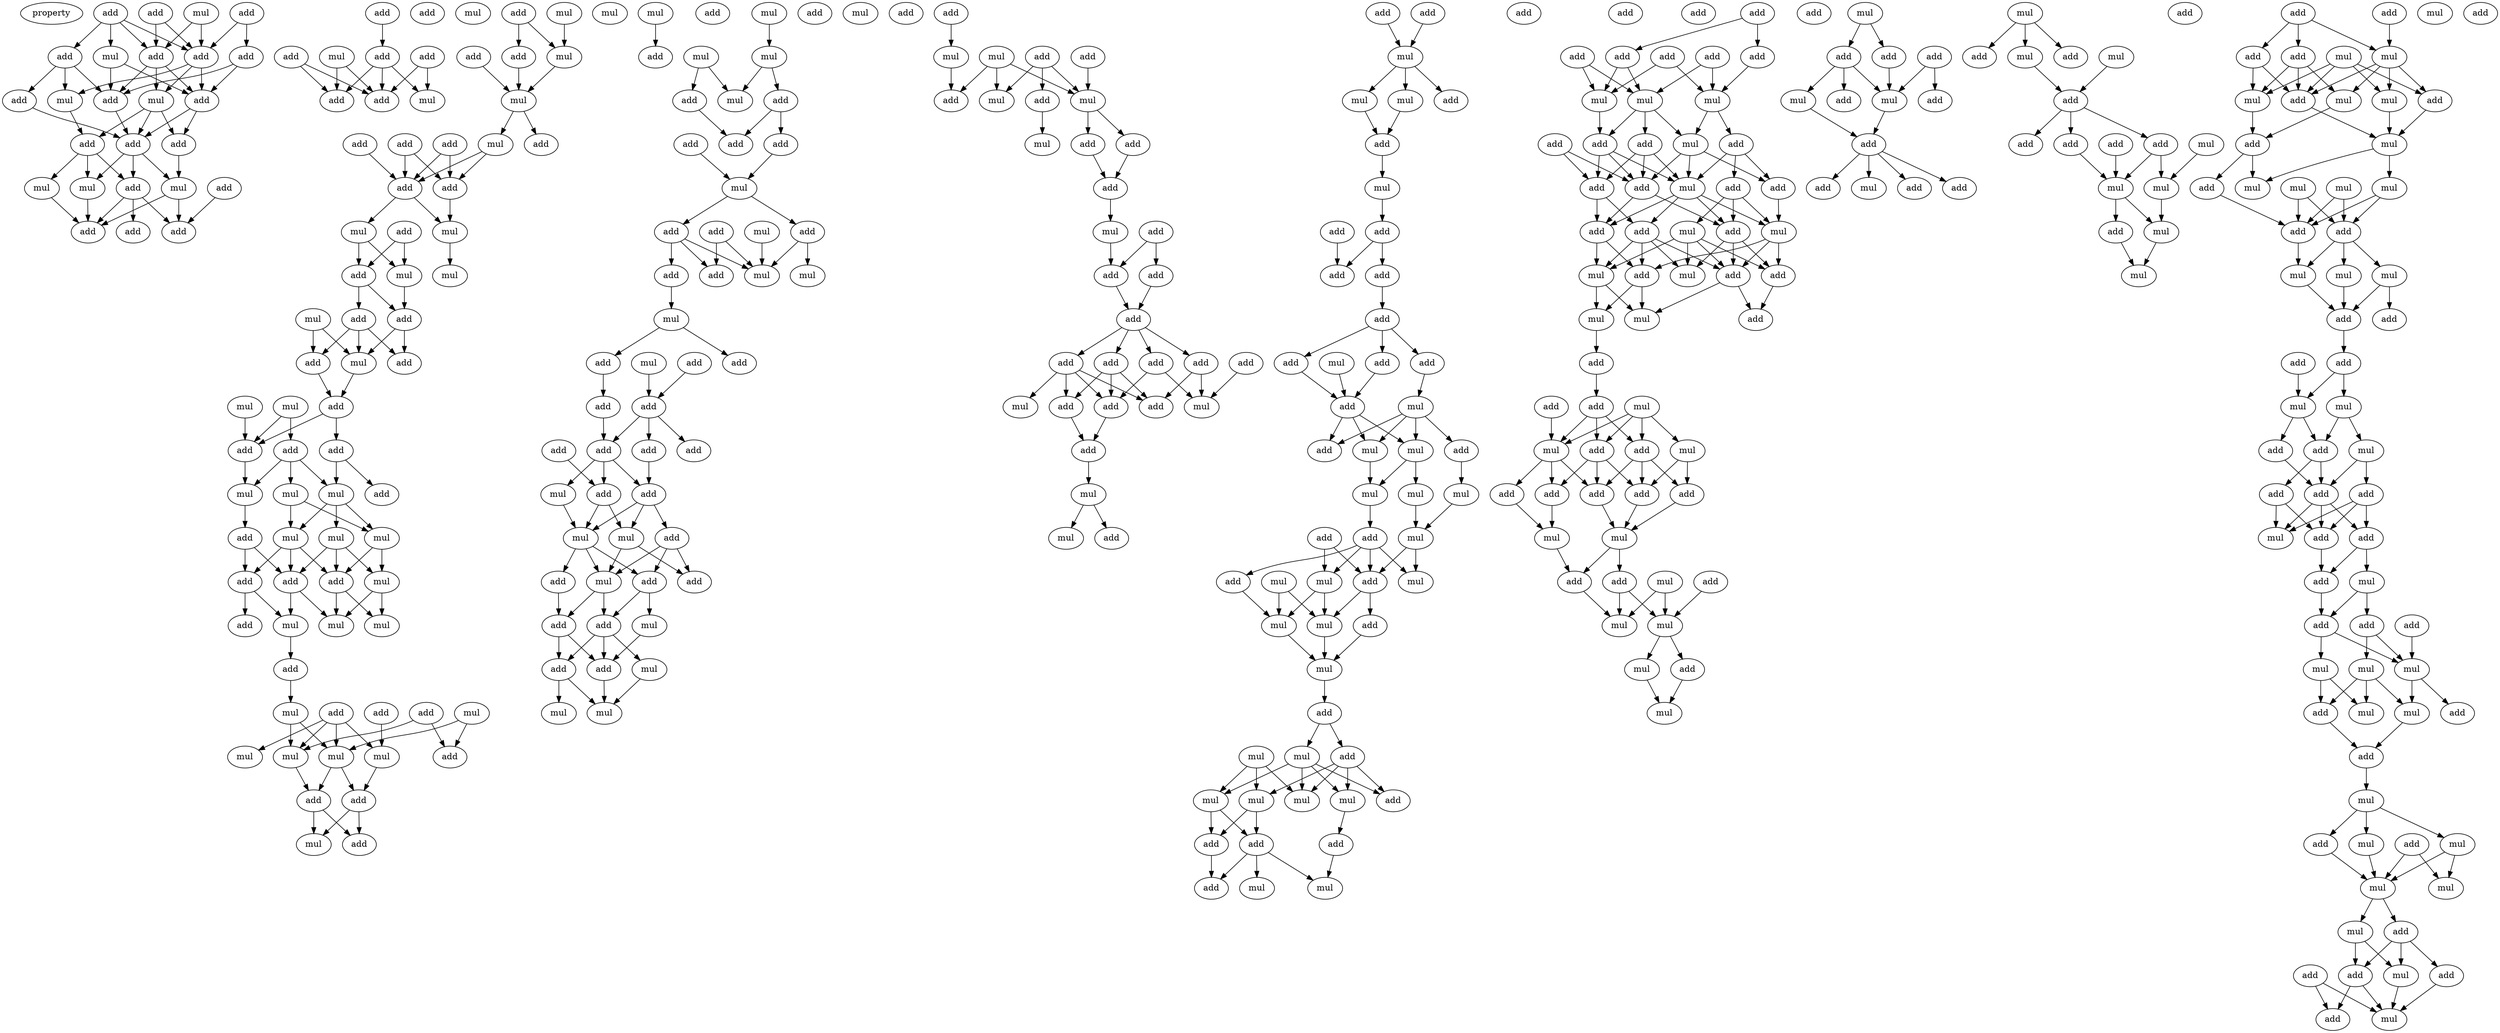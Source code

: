 digraph {
    node [fontcolor=black]
    property [mul=2,lf=1.3]
    0 [ label = mul ];
    1 [ label = add ];
    2 [ label = add ];
    3 [ label = add ];
    4 [ label = add ];
    5 [ label = add ];
    6 [ label = add ];
    7 [ label = add ];
    8 [ label = mul ];
    9 [ label = mul ];
    10 [ label = mul ];
    11 [ label = add ];
    12 [ label = add ];
    13 [ label = add ];
    14 [ label = add ];
    15 [ label = add ];
    16 [ label = add ];
    17 [ label = add ];
    18 [ label = mul ];
    19 [ label = add ];
    20 [ label = mul ];
    21 [ label = mul ];
    22 [ label = add ];
    23 [ label = add ];
    24 [ label = add ];
    25 [ label = add ];
    26 [ label = add ];
    27 [ label = add ];
    28 [ label = mul ];
    29 [ label = add ];
    30 [ label = add ];
    31 [ label = add ];
    32 [ label = add ];
    33 [ label = mul ];
    34 [ label = mul ];
    35 [ label = add ];
    36 [ label = mul ];
    37 [ label = mul ];
    38 [ label = add ];
    39 [ label = add ];
    40 [ label = mul ];
    41 [ label = mul ];
    42 [ label = mul ];
    43 [ label = add ];
    44 [ label = add ];
    45 [ label = add ];
    46 [ label = add ];
    47 [ label = add ];
    48 [ label = add ];
    49 [ label = mul ];
    50 [ label = mul ];
    51 [ label = add ];
    52 [ label = add ];
    53 [ label = mul ];
    54 [ label = mul ];
    55 [ label = mul ];
    56 [ label = add ];
    57 [ label = add ];
    58 [ label = add ];
    59 [ label = mul ];
    60 [ label = add ];
    61 [ label = mul ];
    62 [ label = add ];
    63 [ label = mul ];
    64 [ label = add ];
    65 [ label = add ];
    66 [ label = add ];
    67 [ label = mul ];
    68 [ label = mul ];
    69 [ label = mul ];
    70 [ label = add ];
    71 [ label = add ];
    72 [ label = mul ];
    73 [ label = mul ];
    74 [ label = mul ];
    75 [ label = add ];
    76 [ label = mul ];
    77 [ label = add ];
    78 [ label = add ];
    79 [ label = mul ];
    80 [ label = add ];
    81 [ label = mul ];
    82 [ label = mul ];
    83 [ label = add ];
    84 [ label = add ];
    85 [ label = add ];
    86 [ label = mul ];
    87 [ label = mul ];
    88 [ label = add ];
    89 [ label = mul ];
    90 [ label = mul ];
    91 [ label = mul ];
    92 [ label = add ];
    93 [ label = mul ];
    94 [ label = add ];
    95 [ label = add ];
    96 [ label = add ];
    97 [ label = mul ];
    98 [ label = mul ];
    99 [ label = add ];
    100 [ label = add ];
    101 [ label = mul ];
    102 [ label = mul ];
    103 [ label = mul ];
    104 [ label = add ];
    105 [ label = mul ];
    106 [ label = add ];
    107 [ label = add ];
    108 [ label = add ];
    109 [ label = add ];
    110 [ label = mul ];
    111 [ label = add ];
    112 [ label = mul ];
    113 [ label = mul ];
    114 [ label = add ];
    115 [ label = add ];
    116 [ label = add ];
    117 [ label = add ];
    118 [ label = mul ];
    119 [ label = add ];
    120 [ label = mul ];
    121 [ label = mul ];
    122 [ label = add ];
    123 [ label = mul ];
    124 [ label = add ];
    125 [ label = add ];
    126 [ label = add ];
    127 [ label = add ];
    128 [ label = add ];
    129 [ label = add ];
    130 [ label = add ];
    131 [ label = add ];
    132 [ label = add ];
    133 [ label = add ];
    134 [ label = add ];
    135 [ label = mul ];
    136 [ label = mul ];
    137 [ label = mul ];
    138 [ label = add ];
    139 [ label = add ];
    140 [ label = mul ];
    141 [ label = add ];
    142 [ label = add ];
    143 [ label = add ];
    144 [ label = mul ];
    145 [ label = add ];
    146 [ label = add ];
    147 [ label = add ];
    148 [ label = mul ];
    149 [ label = mul ];
    150 [ label = mul ];
    151 [ label = add ];
    152 [ label = add ];
    153 [ label = mul ];
    154 [ label = mul ];
    155 [ label = add ];
    156 [ label = mul ];
    157 [ label = add ];
    158 [ label = mul ];
    159 [ label = add ];
    160 [ label = add ];
    161 [ label = add ];
    162 [ label = mul ];
    163 [ label = add ];
    164 [ label = add ];
    165 [ label = mul ];
    166 [ label = add ];
    167 [ label = add ];
    168 [ label = add ];
    169 [ label = add ];
    170 [ label = add ];
    171 [ label = add ];
    172 [ label = add ];
    173 [ label = add ];
    174 [ label = add ];
    175 [ label = add ];
    176 [ label = mul ];
    177 [ label = add ];
    178 [ label = mul ];
    179 [ label = add ];
    180 [ label = mul ];
    181 [ label = add ];
    182 [ label = mul ];
    183 [ label = add ];
    184 [ label = add ];
    185 [ label = mul ];
    186 [ label = mul ];
    187 [ label = mul ];
    188 [ label = add ];
    189 [ label = add ];
    190 [ label = mul ];
    191 [ label = add ];
    192 [ label = add ];
    193 [ label = add ];
    194 [ label = add ];
    195 [ label = add ];
    196 [ label = add ];
    197 [ label = add ];
    198 [ label = add ];
    199 [ label = add ];
    200 [ label = mul ];
    201 [ label = add ];
    202 [ label = add ];
    203 [ label = mul ];
    204 [ label = add ];
    205 [ label = mul ];
    206 [ label = add ];
    207 [ label = mul ];
    208 [ label = add ];
    209 [ label = mul ];
    210 [ label = mul ];
    211 [ label = mul ];
    212 [ label = add ];
    213 [ label = mul ];
    214 [ label = add ];
    215 [ label = add ];
    216 [ label = add ];
    217 [ label = mul ];
    218 [ label = mul ];
    219 [ label = mul ];
    220 [ label = mul ];
    221 [ label = add ];
    222 [ label = mul ];
    223 [ label = mul ];
    224 [ label = add ];
    225 [ label = add ];
    226 [ label = mul ];
    227 [ label = mul ];
    228 [ label = mul ];
    229 [ label = mul ];
    230 [ label = add ];
    231 [ label = mul ];
    232 [ label = mul ];
    233 [ label = add ];
    234 [ label = add ];
    235 [ label = add ];
    236 [ label = mul ];
    237 [ label = mul ];
    238 [ label = add ];
    239 [ label = add ];
    240 [ label = add ];
    241 [ label = add ];
    242 [ label = add ];
    243 [ label = add ];
    244 [ label = add ];
    245 [ label = mul ];
    246 [ label = mul ];
    247 [ label = mul ];
    248 [ label = add ];
    249 [ label = add ];
    250 [ label = add ];
    251 [ label = add ];
    252 [ label = mul ];
    253 [ label = mul ];
    254 [ label = add ];
    255 [ label = add ];
    256 [ label = add ];
    257 [ label = add ];
    258 [ label = add ];
    259 [ label = add ];
    260 [ label = mul ];
    261 [ label = mul ];
    262 [ label = add ];
    263 [ label = add ];
    264 [ label = add ];
    265 [ label = mul ];
    266 [ label = mul ];
    267 [ label = add ];
    268 [ label = add ];
    269 [ label = mul ];
    270 [ label = add ];
    271 [ label = mul ];
    272 [ label = add ];
    273 [ label = add ];
    274 [ label = add ];
    275 [ label = mul ];
    276 [ label = mul ];
    277 [ label = add ];
    278 [ label = add ];
    279 [ label = mul ];
    280 [ label = add ];
    281 [ label = add ];
    282 [ label = add ];
    283 [ label = add ];
    284 [ label = add ];
    285 [ label = mul ];
    286 [ label = mul ];
    287 [ label = add ];
    288 [ label = mul ];
    289 [ label = add ];
    290 [ label = add ];
    291 [ label = mul ];
    292 [ label = mul ];
    293 [ label = mul ];
    294 [ label = add ];
    295 [ label = mul ];
    296 [ label = mul ];
    297 [ label = add ];
    298 [ label = add ];
    299 [ label = add ];
    300 [ label = add ];
    301 [ label = add ];
    302 [ label = mul ];
    303 [ label = mul ];
    304 [ label = add ];
    305 [ label = add ];
    306 [ label = mul ];
    307 [ label = add ];
    308 [ label = add ];
    309 [ label = mul ];
    310 [ label = add ];
    311 [ label = mul ];
    312 [ label = mul ];
    313 [ label = add ];
    314 [ label = add ];
    315 [ label = add ];
    316 [ label = add ];
    317 [ label = add ];
    318 [ label = mul ];
    319 [ label = add ];
    320 [ label = add ];
    321 [ label = mul ];
    322 [ label = mul ];
    323 [ label = mul ];
    324 [ label = add ];
    325 [ label = mul ];
    326 [ label = add ];
    327 [ label = add ];
    328 [ label = add ];
    329 [ label = add ];
    330 [ label = mul ];
    331 [ label = mul ];
    332 [ label = add ];
    333 [ label = mul ];
    334 [ label = mul ];
    335 [ label = add ];
    336 [ label = mul ];
    337 [ label = add ];
    338 [ label = mul ];
    339 [ label = mul ];
    340 [ label = mul ];
    341 [ label = add ];
    342 [ label = mul ];
    343 [ label = mul ];
    344 [ label = add ];
    345 [ label = add ];
    346 [ label = mul ];
    347 [ label = mul ];
    348 [ label = mul ];
    349 [ label = add ];
    350 [ label = add ];
    351 [ label = add ];
    352 [ label = add ];
    353 [ label = mul ];
    354 [ label = mul ];
    355 [ label = mul ];
    356 [ label = add ];
    357 [ label = add ];
    358 [ label = add ];
    359 [ label = add ];
    360 [ label = add ];
    361 [ label = mul ];
    362 [ label = add ];
    363 [ label = mul ];
    364 [ label = add ];
    365 [ label = add ];
    366 [ label = mul ];
    367 [ label = add ];
    368 [ label = add ];
    369 [ label = add ];
    370 [ label = mul ];
    371 [ label = mul ];
    372 [ label = mul ];
    373 [ label = mul ];
    374 [ label = add ];
    375 [ label = mul ];
    376 [ label = add ];
    377 [ label = add ];
    378 [ label = mul ];
    379 [ label = add ];
    380 [ label = mul ];
    381 [ label = mul ];
    382 [ label = add ];
    383 [ label = add ];
    384 [ label = mul ];
    385 [ label = mul ];
    386 [ label = mul ];
    387 [ label = add ];
    388 [ label = add ];
    389 [ label = add ];
    390 [ label = add ];
    391 [ label = mul ];
    392 [ label = add ];
    393 [ label = mul ];
    0 -> 4 [ name = 0 ];
    0 -> 6 [ name = 1 ];
    1 -> 4 [ name = 2 ];
    1 -> 6 [ name = 3 ];
    1 -> 7 [ name = 4 ];
    1 -> 8 [ name = 5 ];
    2 -> 4 [ name = 6 ];
    2 -> 6 [ name = 7 ];
    3 -> 4 [ name = 8 ];
    3 -> 5 [ name = 9 ];
    4 -> 9 [ name = 10 ];
    4 -> 10 [ name = 11 ];
    4 -> 13 [ name = 12 ];
    5 -> 11 [ name = 13 ];
    5 -> 13 [ name = 14 ];
    6 -> 10 [ name = 15 ];
    6 -> 11 [ name = 16 ];
    6 -> 13 [ name = 17 ];
    7 -> 9 [ name = 18 ];
    7 -> 11 [ name = 19 ];
    7 -> 12 [ name = 20 ];
    8 -> 11 [ name = 21 ];
    8 -> 13 [ name = 22 ];
    9 -> 15 [ name = 23 ];
    10 -> 14 [ name = 24 ];
    10 -> 15 [ name = 25 ];
    10 -> 16 [ name = 26 ];
    11 -> 16 [ name = 27 ];
    12 -> 16 [ name = 28 ];
    13 -> 14 [ name = 29 ];
    13 -> 16 [ name = 30 ];
    14 -> 18 [ name = 31 ];
    15 -> 19 [ name = 32 ];
    15 -> 20 [ name = 33 ];
    15 -> 21 [ name = 34 ];
    16 -> 18 [ name = 35 ];
    16 -> 19 [ name = 36 ];
    16 -> 20 [ name = 37 ];
    17 -> 23 [ name = 38 ];
    18 -> 23 [ name = 39 ];
    18 -> 24 [ name = 40 ];
    19 -> 22 [ name = 41 ];
    19 -> 23 [ name = 42 ];
    19 -> 24 [ name = 43 ];
    20 -> 24 [ name = 44 ];
    21 -> 24 [ name = 45 ];
    25 -> 29 [ name = 46 ];
    26 -> 32 [ name = 47 ];
    26 -> 33 [ name = 48 ];
    27 -> 31 [ name = 49 ];
    27 -> 32 [ name = 50 ];
    28 -> 31 [ name = 51 ];
    28 -> 32 [ name = 52 ];
    29 -> 31 [ name = 53 ];
    29 -> 32 [ name = 54 ];
    29 -> 33 [ name = 55 ];
    35 -> 39 [ name = 56 ];
    35 -> 40 [ name = 57 ];
    36 -> 40 [ name = 58 ];
    38 -> 41 [ name = 59 ];
    39 -> 41 [ name = 60 ];
    40 -> 41 [ name = 61 ];
    41 -> 42 [ name = 62 ];
    41 -> 43 [ name = 63 ];
    42 -> 47 [ name = 64 ];
    42 -> 48 [ name = 65 ];
    44 -> 47 [ name = 66 ];
    44 -> 48 [ name = 67 ];
    45 -> 47 [ name = 68 ];
    46 -> 47 [ name = 69 ];
    46 -> 48 [ name = 70 ];
    47 -> 49 [ name = 71 ];
    47 -> 50 [ name = 72 ];
    48 -> 50 [ name = 73 ];
    49 -> 52 [ name = 74 ];
    49 -> 54 [ name = 75 ];
    50 -> 53 [ name = 76 ];
    51 -> 52 [ name = 77 ];
    51 -> 54 [ name = 78 ];
    52 -> 56 [ name = 79 ];
    52 -> 57 [ name = 80 ];
    54 -> 57 [ name = 81 ];
    55 -> 58 [ name = 82 ];
    55 -> 59 [ name = 83 ];
    56 -> 58 [ name = 84 ];
    56 -> 59 [ name = 85 ];
    56 -> 60 [ name = 86 ];
    57 -> 59 [ name = 87 ];
    57 -> 60 [ name = 88 ];
    58 -> 62 [ name = 89 ];
    59 -> 62 [ name = 90 ];
    61 -> 64 [ name = 91 ];
    62 -> 64 [ name = 92 ];
    62 -> 66 [ name = 93 ];
    63 -> 64 [ name = 94 ];
    63 -> 65 [ name = 95 ];
    64 -> 69 [ name = 96 ];
    65 -> 67 [ name = 97 ];
    65 -> 68 [ name = 98 ];
    65 -> 69 [ name = 99 ];
    66 -> 67 [ name = 100 ];
    66 -> 70 [ name = 101 ];
    67 -> 72 [ name = 102 ];
    67 -> 73 [ name = 103 ];
    67 -> 74 [ name = 104 ];
    68 -> 72 [ name = 105 ];
    68 -> 73 [ name = 106 ];
    69 -> 71 [ name = 107 ];
    71 -> 75 [ name = 108 ];
    71 -> 77 [ name = 109 ];
    72 -> 76 [ name = 110 ];
    72 -> 78 [ name = 111 ];
    73 -> 75 [ name = 112 ];
    73 -> 77 [ name = 113 ];
    73 -> 78 [ name = 114 ];
    74 -> 76 [ name = 115 ];
    74 -> 77 [ name = 116 ];
    74 -> 78 [ name = 117 ];
    75 -> 80 [ name = 118 ];
    75 -> 82 [ name = 119 ];
    76 -> 79 [ name = 120 ];
    76 -> 81 [ name = 121 ];
    77 -> 81 [ name = 122 ];
    77 -> 82 [ name = 123 ];
    78 -> 79 [ name = 124 ];
    78 -> 81 [ name = 125 ];
    82 -> 83 [ name = 126 ];
    83 -> 86 [ name = 127 ];
    84 -> 89 [ name = 128 ];
    85 -> 89 [ name = 129 ];
    85 -> 90 [ name = 130 ];
    85 -> 91 [ name = 131 ];
    85 -> 93 [ name = 132 ];
    86 -> 91 [ name = 133 ];
    86 -> 93 [ name = 134 ];
    87 -> 91 [ name = 135 ];
    87 -> 92 [ name = 136 ];
    88 -> 92 [ name = 137 ];
    88 -> 93 [ name = 138 ];
    89 -> 95 [ name = 139 ];
    91 -> 94 [ name = 140 ];
    91 -> 95 [ name = 141 ];
    93 -> 94 [ name = 142 ];
    94 -> 96 [ name = 143 ];
    94 -> 97 [ name = 144 ];
    95 -> 96 [ name = 145 ];
    95 -> 97 [ name = 146 ];
    98 -> 99 [ name = 147 ];
    101 -> 102 [ name = 148 ];
    102 -> 105 [ name = 149 ];
    102 -> 106 [ name = 150 ];
    103 -> 105 [ name = 151 ];
    103 -> 107 [ name = 152 ];
    106 -> 108 [ name = 153 ];
    106 -> 111 [ name = 154 ];
    107 -> 111 [ name = 155 ];
    108 -> 112 [ name = 156 ];
    109 -> 112 [ name = 157 ];
    112 -> 114 [ name = 158 ];
    112 -> 116 [ name = 159 ];
    113 -> 120 [ name = 160 ];
    114 -> 117 [ name = 161 ];
    114 -> 119 [ name = 162 ];
    114 -> 120 [ name = 163 ];
    115 -> 119 [ name = 164 ];
    115 -> 120 [ name = 165 ];
    116 -> 118 [ name = 166 ];
    116 -> 120 [ name = 167 ];
    117 -> 121 [ name = 168 ];
    121 -> 124 [ name = 169 ];
    121 -> 126 [ name = 170 ];
    123 -> 128 [ name = 171 ];
    124 -> 127 [ name = 172 ];
    125 -> 128 [ name = 173 ];
    127 -> 131 [ name = 174 ];
    128 -> 130 [ name = 175 ];
    128 -> 131 [ name = 176 ];
    128 -> 132 [ name = 177 ];
    129 -> 134 [ name = 178 ];
    131 -> 133 [ name = 179 ];
    131 -> 134 [ name = 180 ];
    131 -> 135 [ name = 181 ];
    132 -> 133 [ name = 182 ];
    133 -> 136 [ name = 183 ];
    133 -> 137 [ name = 184 ];
    133 -> 138 [ name = 185 ];
    134 -> 136 [ name = 186 ];
    134 -> 137 [ name = 187 ];
    135 -> 136 [ name = 188 ];
    136 -> 140 [ name = 189 ];
    136 -> 141 [ name = 190 ];
    136 -> 142 [ name = 191 ];
    137 -> 139 [ name = 192 ];
    137 -> 140 [ name = 193 ];
    138 -> 139 [ name = 194 ];
    138 -> 140 [ name = 195 ];
    138 -> 142 [ name = 196 ];
    140 -> 143 [ name = 197 ];
    140 -> 145 [ name = 198 ];
    141 -> 143 [ name = 199 ];
    142 -> 144 [ name = 200 ];
    142 -> 145 [ name = 201 ];
    143 -> 146 [ name = 202 ];
    143 -> 147 [ name = 203 ];
    144 -> 146 [ name = 204 ];
    145 -> 146 [ name = 205 ];
    145 -> 147 [ name = 206 ];
    145 -> 148 [ name = 207 ];
    146 -> 150 [ name = 208 ];
    147 -> 149 [ name = 209 ];
    147 -> 150 [ name = 210 ];
    148 -> 150 [ name = 211 ];
    151 -> 154 [ name = 212 ];
    152 -> 156 [ name = 213 ];
    152 -> 157 [ name = 214 ];
    152 -> 158 [ name = 215 ];
    153 -> 156 [ name = 216 ];
    153 -> 158 [ name = 217 ];
    153 -> 159 [ name = 218 ];
    154 -> 159 [ name = 219 ];
    155 -> 158 [ name = 220 ];
    157 -> 162 [ name = 221 ];
    158 -> 160 [ name = 222 ];
    158 -> 161 [ name = 223 ];
    160 -> 163 [ name = 224 ];
    161 -> 163 [ name = 225 ];
    163 -> 165 [ name = 226 ];
    164 -> 166 [ name = 227 ];
    164 -> 167 [ name = 228 ];
    165 -> 166 [ name = 229 ];
    166 -> 168 [ name = 230 ];
    167 -> 168 [ name = 231 ];
    168 -> 169 [ name = 232 ];
    168 -> 170 [ name = 233 ];
    168 -> 171 [ name = 234 ];
    168 -> 173 [ name = 235 ];
    169 -> 174 [ name = 236 ];
    169 -> 176 [ name = 237 ];
    170 -> 174 [ name = 238 ];
    170 -> 175 [ name = 239 ];
    170 -> 177 [ name = 240 ];
    171 -> 175 [ name = 241 ];
    171 -> 176 [ name = 242 ];
    172 -> 176 [ name = 243 ];
    173 -> 174 [ name = 244 ];
    173 -> 175 [ name = 245 ];
    173 -> 177 [ name = 246 ];
    173 -> 178 [ name = 247 ];
    174 -> 179 [ name = 248 ];
    177 -> 179 [ name = 249 ];
    179 -> 180 [ name = 250 ];
    180 -> 182 [ name = 251 ];
    180 -> 183 [ name = 252 ];
    181 -> 185 [ name = 253 ];
    184 -> 185 [ name = 254 ];
    185 -> 186 [ name = 255 ];
    185 -> 187 [ name = 256 ];
    185 -> 188 [ name = 257 ];
    186 -> 189 [ name = 258 ];
    187 -> 189 [ name = 259 ];
    189 -> 190 [ name = 260 ];
    190 -> 191 [ name = 261 ];
    191 -> 194 [ name = 262 ];
    191 -> 195 [ name = 263 ];
    193 -> 194 [ name = 264 ];
    195 -> 197 [ name = 265 ];
    197 -> 198 [ name = 266 ];
    197 -> 199 [ name = 267 ];
    197 -> 201 [ name = 268 ];
    198 -> 203 [ name = 269 ];
    199 -> 202 [ name = 270 ];
    200 -> 202 [ name = 271 ];
    201 -> 202 [ name = 272 ];
    202 -> 205 [ name = 273 ];
    202 -> 206 [ name = 274 ];
    202 -> 207 [ name = 275 ];
    203 -> 205 [ name = 276 ];
    203 -> 206 [ name = 277 ];
    203 -> 207 [ name = 278 ];
    203 -> 208 [ name = 279 ];
    205 -> 209 [ name = 280 ];
    205 -> 210 [ name = 281 ];
    207 -> 209 [ name = 282 ];
    208 -> 211 [ name = 283 ];
    209 -> 212 [ name = 284 ];
    210 -> 213 [ name = 285 ];
    211 -> 213 [ name = 286 ];
    212 -> 215 [ name = 287 ];
    212 -> 216 [ name = 288 ];
    212 -> 217 [ name = 289 ];
    212 -> 219 [ name = 290 ];
    213 -> 216 [ name = 291 ];
    213 -> 217 [ name = 292 ];
    214 -> 216 [ name = 293 ];
    214 -> 219 [ name = 294 ];
    215 -> 222 [ name = 295 ];
    216 -> 220 [ name = 296 ];
    216 -> 221 [ name = 297 ];
    218 -> 220 [ name = 298 ];
    218 -> 222 [ name = 299 ];
    219 -> 220 [ name = 300 ];
    219 -> 222 [ name = 301 ];
    220 -> 223 [ name = 302 ];
    221 -> 223 [ name = 303 ];
    222 -> 223 [ name = 304 ];
    223 -> 224 [ name = 305 ];
    224 -> 225 [ name = 306 ];
    224 -> 226 [ name = 307 ];
    225 -> 228 [ name = 308 ];
    225 -> 230 [ name = 309 ];
    225 -> 231 [ name = 310 ];
    225 -> 232 [ name = 311 ];
    226 -> 228 [ name = 312 ];
    226 -> 229 [ name = 313 ];
    226 -> 230 [ name = 314 ];
    226 -> 232 [ name = 315 ];
    227 -> 228 [ name = 316 ];
    227 -> 229 [ name = 317 ];
    227 -> 231 [ name = 318 ];
    229 -> 234 [ name = 319 ];
    229 -> 235 [ name = 320 ];
    231 -> 234 [ name = 321 ];
    231 -> 235 [ name = 322 ];
    232 -> 233 [ name = 323 ];
    233 -> 236 [ name = 324 ];
    234 -> 238 [ name = 325 ];
    235 -> 236 [ name = 326 ];
    235 -> 237 [ name = 327 ];
    235 -> 238 [ name = 328 ];
    239 -> 241 [ name = 329 ];
    239 -> 244 [ name = 330 ];
    240 -> 246 [ name = 331 ];
    240 -> 247 [ name = 332 ];
    241 -> 245 [ name = 333 ];
    242 -> 245 [ name = 334 ];
    242 -> 247 [ name = 335 ];
    243 -> 245 [ name = 336 ];
    243 -> 246 [ name = 337 ];
    244 -> 246 [ name = 338 ];
    244 -> 247 [ name = 339 ];
    245 -> 249 [ name = 340 ];
    245 -> 252 [ name = 341 ];
    246 -> 250 [ name = 342 ];
    247 -> 250 [ name = 343 ];
    247 -> 251 [ name = 344 ];
    247 -> 252 [ name = 345 ];
    248 -> 255 [ name = 346 ];
    248 -> 256 [ name = 347 ];
    249 -> 253 [ name = 348 ];
    249 -> 254 [ name = 349 ];
    249 -> 257 [ name = 350 ];
    250 -> 253 [ name = 351 ];
    250 -> 255 [ name = 352 ];
    250 -> 256 [ name = 353 ];
    251 -> 253 [ name = 354 ];
    251 -> 255 [ name = 355 ];
    251 -> 256 [ name = 356 ];
    252 -> 253 [ name = 357 ];
    252 -> 256 [ name = 358 ];
    252 -> 257 [ name = 359 ];
    253 -> 258 [ name = 360 ];
    253 -> 259 [ name = 361 ];
    253 -> 260 [ name = 362 ];
    253 -> 262 [ name = 363 ];
    254 -> 260 [ name = 364 ];
    254 -> 261 [ name = 365 ];
    254 -> 262 [ name = 366 ];
    255 -> 258 [ name = 367 ];
    255 -> 259 [ name = 368 ];
    256 -> 259 [ name = 369 ];
    256 -> 262 [ name = 370 ];
    257 -> 260 [ name = 371 ];
    258 -> 264 [ name = 372 ];
    258 -> 265 [ name = 373 ];
    258 -> 266 [ name = 374 ];
    258 -> 267 [ name = 375 ];
    259 -> 264 [ name = 376 ];
    259 -> 265 [ name = 377 ];
    260 -> 263 [ name = 378 ];
    260 -> 264 [ name = 379 ];
    260 -> 267 [ name = 380 ];
    261 -> 263 [ name = 381 ];
    261 -> 265 [ name = 382 ];
    261 -> 266 [ name = 383 ];
    261 -> 267 [ name = 384 ];
    262 -> 263 [ name = 385 ];
    262 -> 266 [ name = 386 ];
    262 -> 267 [ name = 387 ];
    263 -> 268 [ name = 388 ];
    264 -> 269 [ name = 389 ];
    264 -> 271 [ name = 390 ];
    265 -> 269 [ name = 391 ];
    265 -> 271 [ name = 392 ];
    267 -> 268 [ name = 393 ];
    267 -> 269 [ name = 394 ];
    271 -> 272 [ name = 395 ];
    272 -> 273 [ name = 396 ];
    273 -> 277 [ name = 397 ];
    273 -> 278 [ name = 398 ];
    273 -> 279 [ name = 399 ];
    274 -> 279 [ name = 400 ];
    275 -> 276 [ name = 401 ];
    275 -> 277 [ name = 402 ];
    275 -> 278 [ name = 403 ];
    275 -> 279 [ name = 404 ];
    276 -> 283 [ name = 405 ];
    276 -> 284 [ name = 406 ];
    277 -> 280 [ name = 407 ];
    277 -> 282 [ name = 408 ];
    277 -> 283 [ name = 409 ];
    278 -> 280 [ name = 410 ];
    278 -> 283 [ name = 411 ];
    278 -> 284 [ name = 412 ];
    279 -> 280 [ name = 413 ];
    279 -> 281 [ name = 414 ];
    279 -> 282 [ name = 415 ];
    280 -> 285 [ name = 416 ];
    281 -> 286 [ name = 417 ];
    282 -> 286 [ name = 418 ];
    283 -> 285 [ name = 419 ];
    284 -> 285 [ name = 420 ];
    285 -> 287 [ name = 421 ];
    285 -> 290 [ name = 422 ];
    286 -> 287 [ name = 423 ];
    287 -> 291 [ name = 424 ];
    288 -> 291 [ name = 425 ];
    288 -> 292 [ name = 426 ];
    289 -> 292 [ name = 427 ];
    290 -> 291 [ name = 428 ];
    290 -> 292 [ name = 429 ];
    292 -> 293 [ name = 430 ];
    292 -> 294 [ name = 431 ];
    293 -> 295 [ name = 432 ];
    294 -> 295 [ name = 433 ];
    296 -> 297 [ name = 434 ];
    296 -> 298 [ name = 435 ];
    297 -> 302 [ name = 436 ];
    298 -> 300 [ name = 437 ];
    298 -> 302 [ name = 438 ];
    298 -> 303 [ name = 439 ];
    299 -> 301 [ name = 440 ];
    299 -> 302 [ name = 441 ];
    302 -> 304 [ name = 442 ];
    303 -> 304 [ name = 443 ];
    304 -> 305 [ name = 444 ];
    304 -> 306 [ name = 445 ];
    304 -> 307 [ name = 446 ];
    304 -> 308 [ name = 447 ];
    309 -> 310 [ name = 448 ];
    309 -> 312 [ name = 449 ];
    309 -> 314 [ name = 450 ];
    311 -> 315 [ name = 451 ];
    312 -> 315 [ name = 452 ];
    315 -> 316 [ name = 453 ];
    315 -> 317 [ name = 454 ];
    315 -> 319 [ name = 455 ];
    317 -> 321 [ name = 456 ];
    318 -> 322 [ name = 457 ];
    319 -> 321 [ name = 458 ];
    319 -> 322 [ name = 459 ];
    320 -> 321 [ name = 460 ];
    321 -> 323 [ name = 461 ];
    321 -> 324 [ name = 462 ];
    322 -> 323 [ name = 463 ];
    323 -> 325 [ name = 464 ];
    324 -> 325 [ name = 465 ];
    326 -> 328 [ name = 466 ];
    326 -> 329 [ name = 467 ];
    326 -> 331 [ name = 468 ];
    327 -> 331 [ name = 469 ];
    328 -> 335 [ name = 470 ];
    328 -> 336 [ name = 471 ];
    329 -> 334 [ name = 472 ];
    329 -> 335 [ name = 473 ];
    329 -> 336 [ name = 474 ];
    330 -> 332 [ name = 475 ];
    330 -> 333 [ name = 476 ];
    330 -> 335 [ name = 477 ];
    330 -> 336 [ name = 478 ];
    331 -> 332 [ name = 479 ];
    331 -> 333 [ name = 480 ];
    331 -> 334 [ name = 481 ];
    331 -> 335 [ name = 482 ];
    332 -> 338 [ name = 483 ];
    333 -> 338 [ name = 484 ];
    334 -> 337 [ name = 485 ];
    335 -> 338 [ name = 486 ];
    336 -> 337 [ name = 487 ];
    337 -> 341 [ name = 488 ];
    337 -> 342 [ name = 489 ];
    338 -> 340 [ name = 490 ];
    338 -> 342 [ name = 491 ];
    339 -> 344 [ name = 492 ];
    339 -> 345 [ name = 493 ];
    340 -> 344 [ name = 494 ];
    340 -> 345 [ name = 495 ];
    341 -> 345 [ name = 496 ];
    343 -> 344 [ name = 497 ];
    343 -> 345 [ name = 498 ];
    344 -> 346 [ name = 499 ];
    344 -> 347 [ name = 500 ];
    344 -> 348 [ name = 501 ];
    345 -> 348 [ name = 502 ];
    346 -> 349 [ name = 503 ];
    346 -> 350 [ name = 504 ];
    347 -> 350 [ name = 505 ];
    348 -> 350 [ name = 506 ];
    350 -> 352 [ name = 507 ];
    351 -> 353 [ name = 508 ];
    352 -> 353 [ name = 509 ];
    352 -> 354 [ name = 510 ];
    353 -> 356 [ name = 511 ];
    353 -> 357 [ name = 512 ];
    354 -> 355 [ name = 513 ];
    354 -> 356 [ name = 514 ];
    355 -> 359 [ name = 515 ];
    355 -> 360 [ name = 516 ];
    356 -> 358 [ name = 517 ];
    356 -> 360 [ name = 518 ];
    357 -> 360 [ name = 519 ];
    358 -> 362 [ name = 520 ];
    358 -> 363 [ name = 521 ];
    359 -> 362 [ name = 522 ];
    359 -> 363 [ name = 523 ];
    359 -> 364 [ name = 524 ];
    360 -> 362 [ name = 525 ];
    360 -> 363 [ name = 526 ];
    360 -> 364 [ name = 527 ];
    362 -> 365 [ name = 528 ];
    364 -> 365 [ name = 529 ];
    364 -> 366 [ name = 530 ];
    365 -> 368 [ name = 531 ];
    366 -> 367 [ name = 532 ];
    366 -> 368 [ name = 533 ];
    367 -> 370 [ name = 534 ];
    367 -> 372 [ name = 535 ];
    368 -> 371 [ name = 536 ];
    368 -> 372 [ name = 537 ];
    369 -> 372 [ name = 538 ];
    370 -> 373 [ name = 539 ];
    370 -> 374 [ name = 540 ];
    370 -> 375 [ name = 541 ];
    371 -> 374 [ name = 542 ];
    371 -> 375 [ name = 543 ];
    372 -> 373 [ name = 544 ];
    372 -> 376 [ name = 545 ];
    373 -> 377 [ name = 546 ];
    374 -> 377 [ name = 547 ];
    377 -> 378 [ name = 548 ];
    378 -> 380 [ name = 549 ];
    378 -> 381 [ name = 550 ];
    378 -> 383 [ name = 551 ];
    380 -> 384 [ name = 552 ];
    380 -> 385 [ name = 553 ];
    381 -> 384 [ name = 554 ];
    382 -> 384 [ name = 555 ];
    382 -> 385 [ name = 556 ];
    383 -> 384 [ name = 557 ];
    384 -> 386 [ name = 558 ];
    384 -> 387 [ name = 559 ];
    386 -> 389 [ name = 560 ];
    386 -> 391 [ name = 561 ];
    387 -> 389 [ name = 562 ];
    387 -> 390 [ name = 563 ];
    387 -> 391 [ name = 564 ];
    388 -> 392 [ name = 565 ];
    388 -> 393 [ name = 566 ];
    389 -> 392 [ name = 567 ];
    389 -> 393 [ name = 568 ];
    390 -> 393 [ name = 569 ];
    391 -> 393 [ name = 570 ];
}
